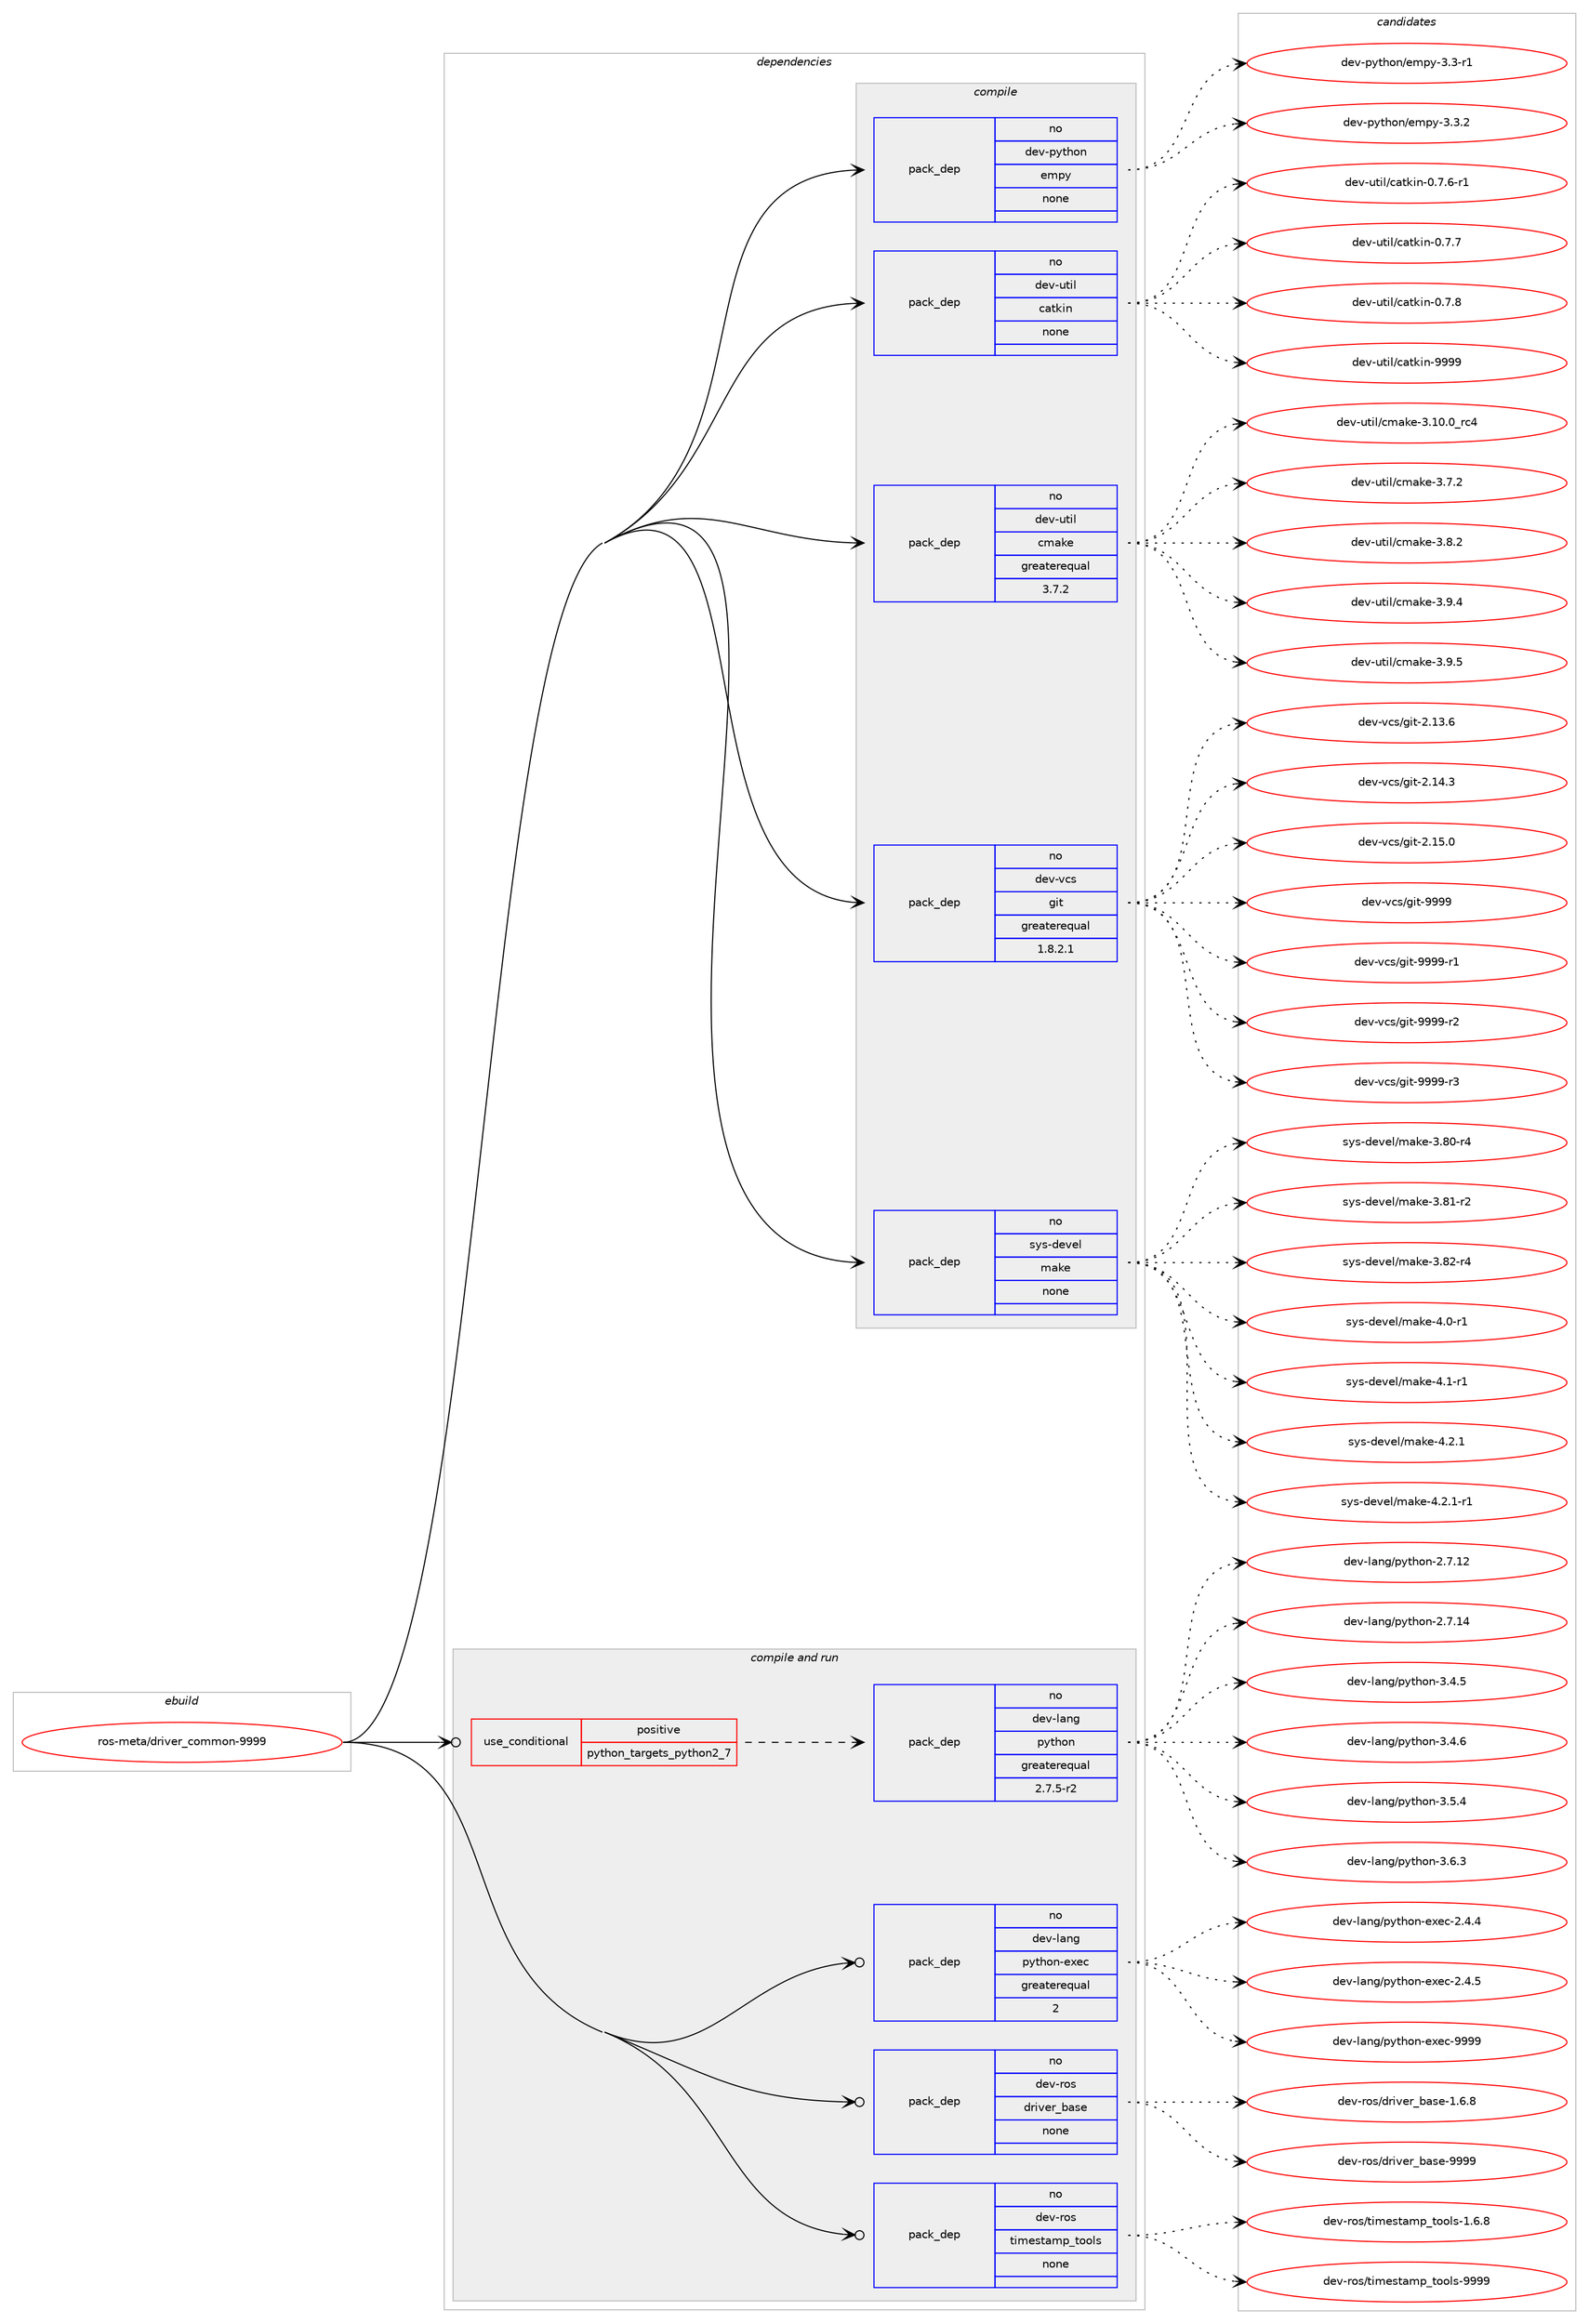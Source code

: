 digraph prolog {

# *************
# Graph options
# *************

newrank=true;
concentrate=true;
compound=true;
graph [rankdir=LR,fontname=Helvetica,fontsize=10,ranksep=1.5];#, ranksep=2.5, nodesep=0.2];
edge  [arrowhead=vee];
node  [fontname=Helvetica,fontsize=10];

# **********
# The ebuild
# **********

subgraph cluster_leftcol {
color=gray;
rank=same;
label=<<i>ebuild</i>>;
id [label="ros-meta/driver_common-9999", color=red, width=4, href="../ros-meta/driver_common-9999.svg"];
}

# ****************
# The dependencies
# ****************

subgraph cluster_midcol {
color=gray;
label=<<i>dependencies</i>>;
subgraph cluster_compile {
fillcolor="#eeeeee";
style=filled;
label=<<i>compile</i>>;
subgraph pack324616 {
dependency441210 [label=<<TABLE BORDER="0" CELLBORDER="1" CELLSPACING="0" CELLPADDING="4" WIDTH="220"><TR><TD ROWSPAN="6" CELLPADDING="30">pack_dep</TD></TR><TR><TD WIDTH="110">no</TD></TR><TR><TD>dev-python</TD></TR><TR><TD>empy</TD></TR><TR><TD>none</TD></TR><TR><TD></TD></TR></TABLE>>, shape=none, color=blue];
}
id:e -> dependency441210:w [weight=20,style="solid",arrowhead="vee"];
subgraph pack324617 {
dependency441211 [label=<<TABLE BORDER="0" CELLBORDER="1" CELLSPACING="0" CELLPADDING="4" WIDTH="220"><TR><TD ROWSPAN="6" CELLPADDING="30">pack_dep</TD></TR><TR><TD WIDTH="110">no</TD></TR><TR><TD>dev-util</TD></TR><TR><TD>catkin</TD></TR><TR><TD>none</TD></TR><TR><TD></TD></TR></TABLE>>, shape=none, color=blue];
}
id:e -> dependency441211:w [weight=20,style="solid",arrowhead="vee"];
subgraph pack324618 {
dependency441212 [label=<<TABLE BORDER="0" CELLBORDER="1" CELLSPACING="0" CELLPADDING="4" WIDTH="220"><TR><TD ROWSPAN="6" CELLPADDING="30">pack_dep</TD></TR><TR><TD WIDTH="110">no</TD></TR><TR><TD>dev-util</TD></TR><TR><TD>cmake</TD></TR><TR><TD>greaterequal</TD></TR><TR><TD>3.7.2</TD></TR></TABLE>>, shape=none, color=blue];
}
id:e -> dependency441212:w [weight=20,style="solid",arrowhead="vee"];
subgraph pack324619 {
dependency441213 [label=<<TABLE BORDER="0" CELLBORDER="1" CELLSPACING="0" CELLPADDING="4" WIDTH="220"><TR><TD ROWSPAN="6" CELLPADDING="30">pack_dep</TD></TR><TR><TD WIDTH="110">no</TD></TR><TR><TD>dev-vcs</TD></TR><TR><TD>git</TD></TR><TR><TD>greaterequal</TD></TR><TR><TD>1.8.2.1</TD></TR></TABLE>>, shape=none, color=blue];
}
id:e -> dependency441213:w [weight=20,style="solid",arrowhead="vee"];
subgraph pack324620 {
dependency441214 [label=<<TABLE BORDER="0" CELLBORDER="1" CELLSPACING="0" CELLPADDING="4" WIDTH="220"><TR><TD ROWSPAN="6" CELLPADDING="30">pack_dep</TD></TR><TR><TD WIDTH="110">no</TD></TR><TR><TD>sys-devel</TD></TR><TR><TD>make</TD></TR><TR><TD>none</TD></TR><TR><TD></TD></TR></TABLE>>, shape=none, color=blue];
}
id:e -> dependency441214:w [weight=20,style="solid",arrowhead="vee"];
}
subgraph cluster_compileandrun {
fillcolor="#eeeeee";
style=filled;
label=<<i>compile and run</i>>;
subgraph cond108945 {
dependency441215 [label=<<TABLE BORDER="0" CELLBORDER="1" CELLSPACING="0" CELLPADDING="4"><TR><TD ROWSPAN="3" CELLPADDING="10">use_conditional</TD></TR><TR><TD>positive</TD></TR><TR><TD>python_targets_python2_7</TD></TR></TABLE>>, shape=none, color=red];
subgraph pack324621 {
dependency441216 [label=<<TABLE BORDER="0" CELLBORDER="1" CELLSPACING="0" CELLPADDING="4" WIDTH="220"><TR><TD ROWSPAN="6" CELLPADDING="30">pack_dep</TD></TR><TR><TD WIDTH="110">no</TD></TR><TR><TD>dev-lang</TD></TR><TR><TD>python</TD></TR><TR><TD>greaterequal</TD></TR><TR><TD>2.7.5-r2</TD></TR></TABLE>>, shape=none, color=blue];
}
dependency441215:e -> dependency441216:w [weight=20,style="dashed",arrowhead="vee"];
}
id:e -> dependency441215:w [weight=20,style="solid",arrowhead="odotvee"];
subgraph pack324622 {
dependency441217 [label=<<TABLE BORDER="0" CELLBORDER="1" CELLSPACING="0" CELLPADDING="4" WIDTH="220"><TR><TD ROWSPAN="6" CELLPADDING="30">pack_dep</TD></TR><TR><TD WIDTH="110">no</TD></TR><TR><TD>dev-lang</TD></TR><TR><TD>python-exec</TD></TR><TR><TD>greaterequal</TD></TR><TR><TD>2</TD></TR></TABLE>>, shape=none, color=blue];
}
id:e -> dependency441217:w [weight=20,style="solid",arrowhead="odotvee"];
subgraph pack324623 {
dependency441218 [label=<<TABLE BORDER="0" CELLBORDER="1" CELLSPACING="0" CELLPADDING="4" WIDTH="220"><TR><TD ROWSPAN="6" CELLPADDING="30">pack_dep</TD></TR><TR><TD WIDTH="110">no</TD></TR><TR><TD>dev-ros</TD></TR><TR><TD>driver_base</TD></TR><TR><TD>none</TD></TR><TR><TD></TD></TR></TABLE>>, shape=none, color=blue];
}
id:e -> dependency441218:w [weight=20,style="solid",arrowhead="odotvee"];
subgraph pack324624 {
dependency441219 [label=<<TABLE BORDER="0" CELLBORDER="1" CELLSPACING="0" CELLPADDING="4" WIDTH="220"><TR><TD ROWSPAN="6" CELLPADDING="30">pack_dep</TD></TR><TR><TD WIDTH="110">no</TD></TR><TR><TD>dev-ros</TD></TR><TR><TD>timestamp_tools</TD></TR><TR><TD>none</TD></TR><TR><TD></TD></TR></TABLE>>, shape=none, color=blue];
}
id:e -> dependency441219:w [weight=20,style="solid",arrowhead="odotvee"];
}
subgraph cluster_run {
fillcolor="#eeeeee";
style=filled;
label=<<i>run</i>>;
}
}

# **************
# The candidates
# **************

subgraph cluster_choices {
rank=same;
color=gray;
label=<<i>candidates</i>>;

subgraph choice324616 {
color=black;
nodesep=1;
choice1001011184511212111610411111047101109112121455146514511449 [label="dev-python/empy-3.3-r1", color=red, width=4,href="../dev-python/empy-3.3-r1.svg"];
choice1001011184511212111610411111047101109112121455146514650 [label="dev-python/empy-3.3.2", color=red, width=4,href="../dev-python/empy-3.3.2.svg"];
dependency441210:e -> choice1001011184511212111610411111047101109112121455146514511449:w [style=dotted,weight="100"];
dependency441210:e -> choice1001011184511212111610411111047101109112121455146514650:w [style=dotted,weight="100"];
}
subgraph choice324617 {
color=black;
nodesep=1;
choice100101118451171161051084799971161071051104548465546544511449 [label="dev-util/catkin-0.7.6-r1", color=red, width=4,href="../dev-util/catkin-0.7.6-r1.svg"];
choice10010111845117116105108479997116107105110454846554655 [label="dev-util/catkin-0.7.7", color=red, width=4,href="../dev-util/catkin-0.7.7.svg"];
choice10010111845117116105108479997116107105110454846554656 [label="dev-util/catkin-0.7.8", color=red, width=4,href="../dev-util/catkin-0.7.8.svg"];
choice100101118451171161051084799971161071051104557575757 [label="dev-util/catkin-9999", color=red, width=4,href="../dev-util/catkin-9999.svg"];
dependency441211:e -> choice100101118451171161051084799971161071051104548465546544511449:w [style=dotted,weight="100"];
dependency441211:e -> choice10010111845117116105108479997116107105110454846554655:w [style=dotted,weight="100"];
dependency441211:e -> choice10010111845117116105108479997116107105110454846554656:w [style=dotted,weight="100"];
dependency441211:e -> choice100101118451171161051084799971161071051104557575757:w [style=dotted,weight="100"];
}
subgraph choice324618 {
color=black;
nodesep=1;
choice1001011184511711610510847991099710710145514649484648951149952 [label="dev-util/cmake-3.10.0_rc4", color=red, width=4,href="../dev-util/cmake-3.10.0_rc4.svg"];
choice10010111845117116105108479910997107101455146554650 [label="dev-util/cmake-3.7.2", color=red, width=4,href="../dev-util/cmake-3.7.2.svg"];
choice10010111845117116105108479910997107101455146564650 [label="dev-util/cmake-3.8.2", color=red, width=4,href="../dev-util/cmake-3.8.2.svg"];
choice10010111845117116105108479910997107101455146574652 [label="dev-util/cmake-3.9.4", color=red, width=4,href="../dev-util/cmake-3.9.4.svg"];
choice10010111845117116105108479910997107101455146574653 [label="dev-util/cmake-3.9.5", color=red, width=4,href="../dev-util/cmake-3.9.5.svg"];
dependency441212:e -> choice1001011184511711610510847991099710710145514649484648951149952:w [style=dotted,weight="100"];
dependency441212:e -> choice10010111845117116105108479910997107101455146554650:w [style=dotted,weight="100"];
dependency441212:e -> choice10010111845117116105108479910997107101455146564650:w [style=dotted,weight="100"];
dependency441212:e -> choice10010111845117116105108479910997107101455146574652:w [style=dotted,weight="100"];
dependency441212:e -> choice10010111845117116105108479910997107101455146574653:w [style=dotted,weight="100"];
}
subgraph choice324619 {
color=black;
nodesep=1;
choice10010111845118991154710310511645504649514654 [label="dev-vcs/git-2.13.6", color=red, width=4,href="../dev-vcs/git-2.13.6.svg"];
choice10010111845118991154710310511645504649524651 [label="dev-vcs/git-2.14.3", color=red, width=4,href="../dev-vcs/git-2.14.3.svg"];
choice10010111845118991154710310511645504649534648 [label="dev-vcs/git-2.15.0", color=red, width=4,href="../dev-vcs/git-2.15.0.svg"];
choice1001011184511899115471031051164557575757 [label="dev-vcs/git-9999", color=red, width=4,href="../dev-vcs/git-9999.svg"];
choice10010111845118991154710310511645575757574511449 [label="dev-vcs/git-9999-r1", color=red, width=4,href="../dev-vcs/git-9999-r1.svg"];
choice10010111845118991154710310511645575757574511450 [label="dev-vcs/git-9999-r2", color=red, width=4,href="../dev-vcs/git-9999-r2.svg"];
choice10010111845118991154710310511645575757574511451 [label="dev-vcs/git-9999-r3", color=red, width=4,href="../dev-vcs/git-9999-r3.svg"];
dependency441213:e -> choice10010111845118991154710310511645504649514654:w [style=dotted,weight="100"];
dependency441213:e -> choice10010111845118991154710310511645504649524651:w [style=dotted,weight="100"];
dependency441213:e -> choice10010111845118991154710310511645504649534648:w [style=dotted,weight="100"];
dependency441213:e -> choice1001011184511899115471031051164557575757:w [style=dotted,weight="100"];
dependency441213:e -> choice10010111845118991154710310511645575757574511449:w [style=dotted,weight="100"];
dependency441213:e -> choice10010111845118991154710310511645575757574511450:w [style=dotted,weight="100"];
dependency441213:e -> choice10010111845118991154710310511645575757574511451:w [style=dotted,weight="100"];
}
subgraph choice324620 {
color=black;
nodesep=1;
choice11512111545100101118101108471099710710145514656484511452 [label="sys-devel/make-3.80-r4", color=red, width=4,href="../sys-devel/make-3.80-r4.svg"];
choice11512111545100101118101108471099710710145514656494511450 [label="sys-devel/make-3.81-r2", color=red, width=4,href="../sys-devel/make-3.81-r2.svg"];
choice11512111545100101118101108471099710710145514656504511452 [label="sys-devel/make-3.82-r4", color=red, width=4,href="../sys-devel/make-3.82-r4.svg"];
choice115121115451001011181011084710997107101455246484511449 [label="sys-devel/make-4.0-r1", color=red, width=4,href="../sys-devel/make-4.0-r1.svg"];
choice115121115451001011181011084710997107101455246494511449 [label="sys-devel/make-4.1-r1", color=red, width=4,href="../sys-devel/make-4.1-r1.svg"];
choice115121115451001011181011084710997107101455246504649 [label="sys-devel/make-4.2.1", color=red, width=4,href="../sys-devel/make-4.2.1.svg"];
choice1151211154510010111810110847109971071014552465046494511449 [label="sys-devel/make-4.2.1-r1", color=red, width=4,href="../sys-devel/make-4.2.1-r1.svg"];
dependency441214:e -> choice11512111545100101118101108471099710710145514656484511452:w [style=dotted,weight="100"];
dependency441214:e -> choice11512111545100101118101108471099710710145514656494511450:w [style=dotted,weight="100"];
dependency441214:e -> choice11512111545100101118101108471099710710145514656504511452:w [style=dotted,weight="100"];
dependency441214:e -> choice115121115451001011181011084710997107101455246484511449:w [style=dotted,weight="100"];
dependency441214:e -> choice115121115451001011181011084710997107101455246494511449:w [style=dotted,weight="100"];
dependency441214:e -> choice115121115451001011181011084710997107101455246504649:w [style=dotted,weight="100"];
dependency441214:e -> choice1151211154510010111810110847109971071014552465046494511449:w [style=dotted,weight="100"];
}
subgraph choice324621 {
color=black;
nodesep=1;
choice10010111845108971101034711212111610411111045504655464950 [label="dev-lang/python-2.7.12", color=red, width=4,href="../dev-lang/python-2.7.12.svg"];
choice10010111845108971101034711212111610411111045504655464952 [label="dev-lang/python-2.7.14", color=red, width=4,href="../dev-lang/python-2.7.14.svg"];
choice100101118451089711010347112121116104111110455146524653 [label="dev-lang/python-3.4.5", color=red, width=4,href="../dev-lang/python-3.4.5.svg"];
choice100101118451089711010347112121116104111110455146524654 [label="dev-lang/python-3.4.6", color=red, width=4,href="../dev-lang/python-3.4.6.svg"];
choice100101118451089711010347112121116104111110455146534652 [label="dev-lang/python-3.5.4", color=red, width=4,href="../dev-lang/python-3.5.4.svg"];
choice100101118451089711010347112121116104111110455146544651 [label="dev-lang/python-3.6.3", color=red, width=4,href="../dev-lang/python-3.6.3.svg"];
dependency441216:e -> choice10010111845108971101034711212111610411111045504655464950:w [style=dotted,weight="100"];
dependency441216:e -> choice10010111845108971101034711212111610411111045504655464952:w [style=dotted,weight="100"];
dependency441216:e -> choice100101118451089711010347112121116104111110455146524653:w [style=dotted,weight="100"];
dependency441216:e -> choice100101118451089711010347112121116104111110455146524654:w [style=dotted,weight="100"];
dependency441216:e -> choice100101118451089711010347112121116104111110455146534652:w [style=dotted,weight="100"];
dependency441216:e -> choice100101118451089711010347112121116104111110455146544651:w [style=dotted,weight="100"];
}
subgraph choice324622 {
color=black;
nodesep=1;
choice1001011184510897110103471121211161041111104510112010199455046524652 [label="dev-lang/python-exec-2.4.4", color=red, width=4,href="../dev-lang/python-exec-2.4.4.svg"];
choice1001011184510897110103471121211161041111104510112010199455046524653 [label="dev-lang/python-exec-2.4.5", color=red, width=4,href="../dev-lang/python-exec-2.4.5.svg"];
choice10010111845108971101034711212111610411111045101120101994557575757 [label="dev-lang/python-exec-9999", color=red, width=4,href="../dev-lang/python-exec-9999.svg"];
dependency441217:e -> choice1001011184510897110103471121211161041111104510112010199455046524652:w [style=dotted,weight="100"];
dependency441217:e -> choice1001011184510897110103471121211161041111104510112010199455046524653:w [style=dotted,weight="100"];
dependency441217:e -> choice10010111845108971101034711212111610411111045101120101994557575757:w [style=dotted,weight="100"];
}
subgraph choice324623 {
color=black;
nodesep=1;
choice1001011184511411111547100114105118101114959897115101454946544656 [label="dev-ros/driver_base-1.6.8", color=red, width=4,href="../dev-ros/driver_base-1.6.8.svg"];
choice10010111845114111115471001141051181011149598971151014557575757 [label="dev-ros/driver_base-9999", color=red, width=4,href="../dev-ros/driver_base-9999.svg"];
dependency441218:e -> choice1001011184511411111547100114105118101114959897115101454946544656:w [style=dotted,weight="100"];
dependency441218:e -> choice10010111845114111115471001141051181011149598971151014557575757:w [style=dotted,weight="100"];
}
subgraph choice324624 {
color=black;
nodesep=1;
choice10010111845114111115471161051091011151169710911295116111111108115454946544656 [label="dev-ros/timestamp_tools-1.6.8", color=red, width=4,href="../dev-ros/timestamp_tools-1.6.8.svg"];
choice100101118451141111154711610510910111511697109112951161111111081154557575757 [label="dev-ros/timestamp_tools-9999", color=red, width=4,href="../dev-ros/timestamp_tools-9999.svg"];
dependency441219:e -> choice10010111845114111115471161051091011151169710911295116111111108115454946544656:w [style=dotted,weight="100"];
dependency441219:e -> choice100101118451141111154711610510910111511697109112951161111111081154557575757:w [style=dotted,weight="100"];
}
}

}
